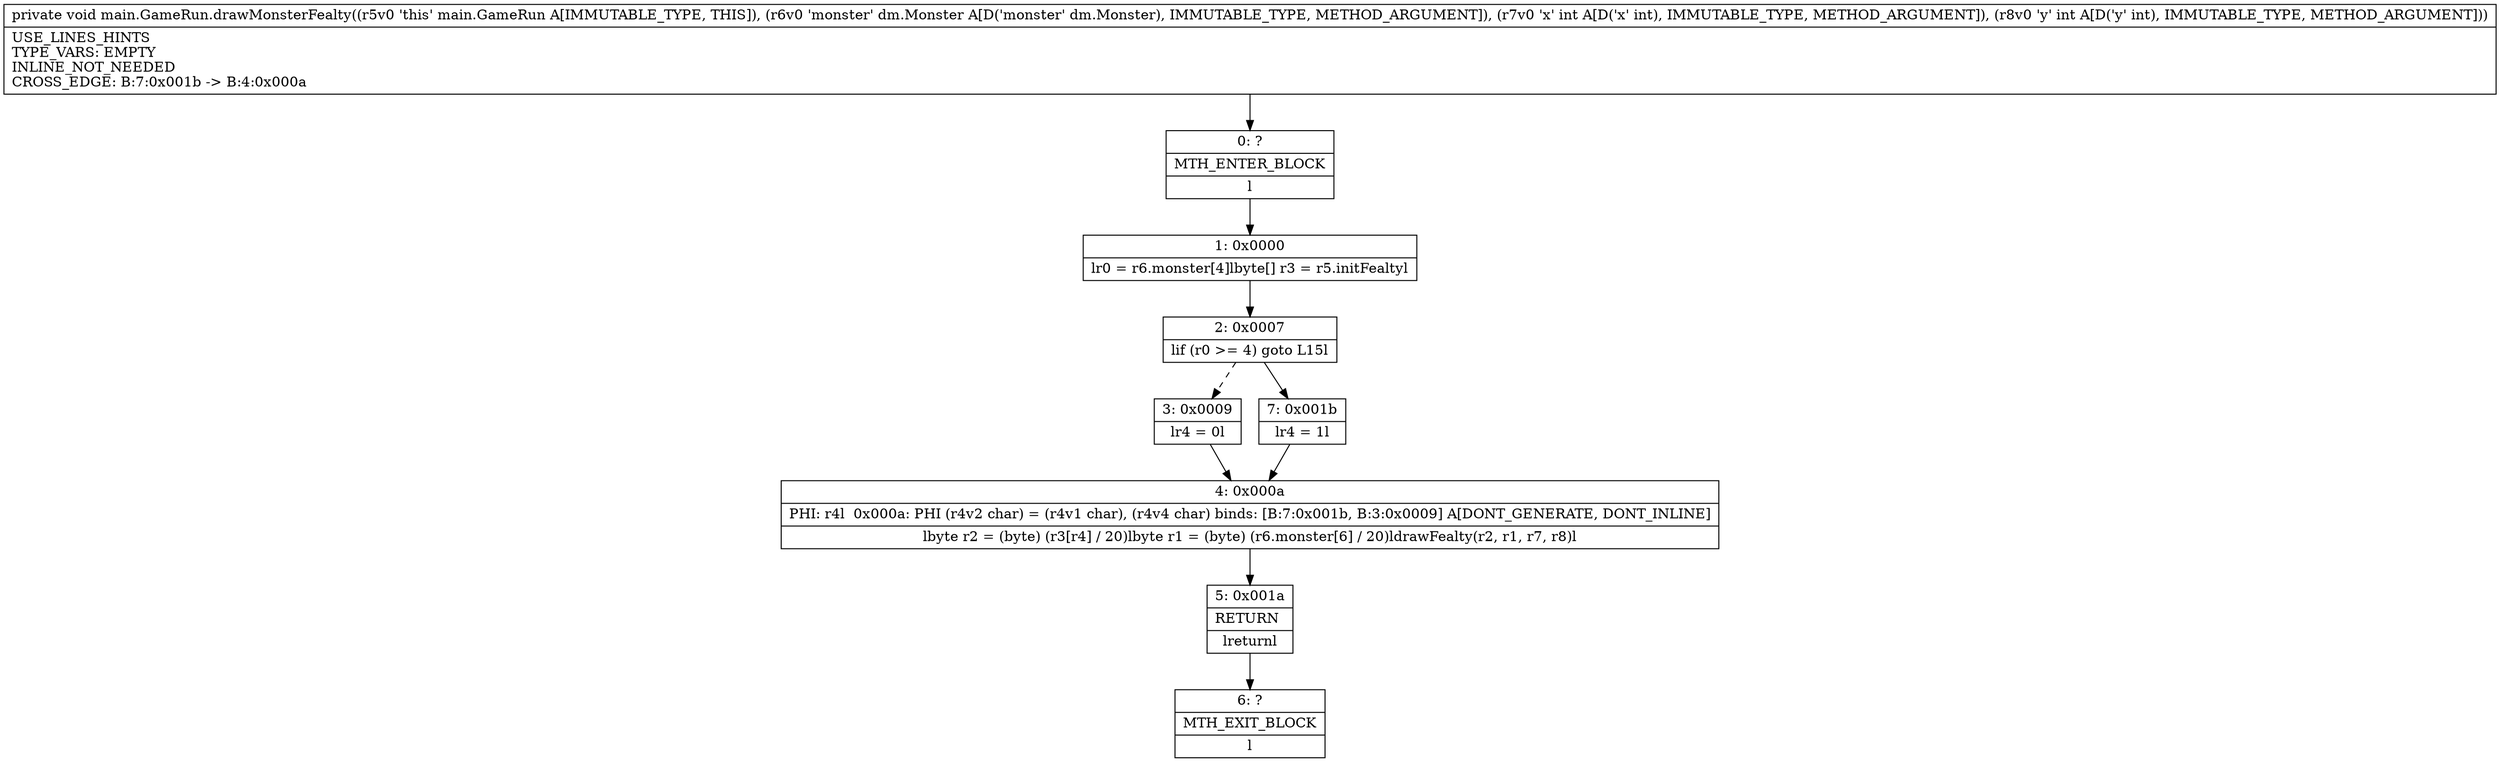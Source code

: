digraph "CFG formain.GameRun.drawMonsterFealty(Ldm\/Monster;II)V" {
Node_0 [shape=record,label="{0\:\ ?|MTH_ENTER_BLOCK\l|l}"];
Node_1 [shape=record,label="{1\:\ 0x0000|lr0 = r6.monster[4]lbyte[] r3 = r5.initFealtyl}"];
Node_2 [shape=record,label="{2\:\ 0x0007|lif (r0 \>= 4) goto L15l}"];
Node_3 [shape=record,label="{3\:\ 0x0009|lr4 = 0l}"];
Node_4 [shape=record,label="{4\:\ 0x000a|PHI: r4l  0x000a: PHI (r4v2 char) = (r4v1 char), (r4v4 char) binds: [B:7:0x001b, B:3:0x0009] A[DONT_GENERATE, DONT_INLINE]\l|lbyte r2 = (byte) (r3[r4] \/ 20)lbyte r1 = (byte) (r6.monster[6] \/ 20)ldrawFealty(r2, r1, r7, r8)l}"];
Node_5 [shape=record,label="{5\:\ 0x001a|RETURN\l|lreturnl}"];
Node_6 [shape=record,label="{6\:\ ?|MTH_EXIT_BLOCK\l|l}"];
Node_7 [shape=record,label="{7\:\ 0x001b|lr4 = 1l}"];
MethodNode[shape=record,label="{private void main.GameRun.drawMonsterFealty((r5v0 'this' main.GameRun A[IMMUTABLE_TYPE, THIS]), (r6v0 'monster' dm.Monster A[D('monster' dm.Monster), IMMUTABLE_TYPE, METHOD_ARGUMENT]), (r7v0 'x' int A[D('x' int), IMMUTABLE_TYPE, METHOD_ARGUMENT]), (r8v0 'y' int A[D('y' int), IMMUTABLE_TYPE, METHOD_ARGUMENT]))  | USE_LINES_HINTS\lTYPE_VARS: EMPTY\lINLINE_NOT_NEEDED\lCROSS_EDGE: B:7:0x001b \-\> B:4:0x000a\l}"];
MethodNode -> Node_0;
Node_0 -> Node_1;
Node_1 -> Node_2;
Node_2 -> Node_3[style=dashed];
Node_2 -> Node_7;
Node_3 -> Node_4;
Node_4 -> Node_5;
Node_5 -> Node_6;
Node_7 -> Node_4;
}

